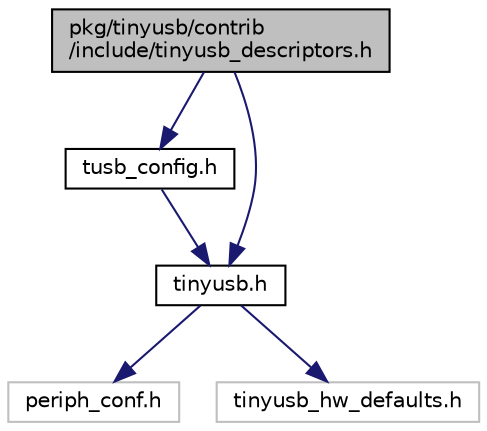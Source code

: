 digraph "pkg/tinyusb/contrib/include/tinyusb_descriptors.h"
{
 // LATEX_PDF_SIZE
  edge [fontname="Helvetica",fontsize="10",labelfontname="Helvetica",labelfontsize="10"];
  node [fontname="Helvetica",fontsize="10",shape=record];
  Node1 [label="pkg/tinyusb/contrib\l/include/tinyusb_descriptors.h",height=0.2,width=0.4,color="black", fillcolor="grey75", style="filled", fontcolor="black",tooltip="TinyUSB commonn descriptor implementation."];
  Node1 -> Node2 [color="midnightblue",fontsize="10",style="solid",fontname="Helvetica"];
  Node2 [label="tusb_config.h",height=0.2,width=0.4,color="black", fillcolor="white", style="filled",URL="$tusb__config_8h.html",tooltip="TinyUSB default configurations."];
  Node2 -> Node3 [color="midnightblue",fontsize="10",style="solid",fontname="Helvetica"];
  Node3 [label="tinyusb.h",height=0.2,width=0.4,color="black", fillcolor="white", style="filled",URL="$tinyusb_8h.html",tooltip="TinyUSB API."];
  Node3 -> Node4 [color="midnightblue",fontsize="10",style="solid",fontname="Helvetica"];
  Node4 [label="periph_conf.h",height=0.2,width=0.4,color="grey75", fillcolor="white", style="filled",tooltip=" "];
  Node3 -> Node5 [color="midnightblue",fontsize="10",style="solid",fontname="Helvetica"];
  Node5 [label="tinyusb_hw_defaults.h",height=0.2,width=0.4,color="grey75", fillcolor="white", style="filled",tooltip=" "];
  Node1 -> Node3 [color="midnightblue",fontsize="10",style="solid",fontname="Helvetica"];
}
